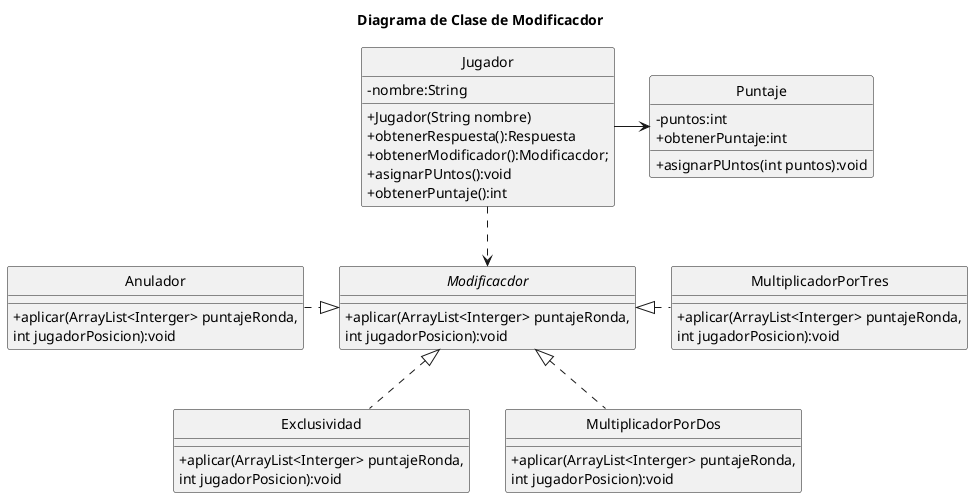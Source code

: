 @startuml
'https://plantuml.com/sequence-diagram
title Diagrama de Clase de Modificacdor
skinparam monochrome true
hide circle
skinparam classAttributeIconSize 0
interface Modificacdor{
    +aplicar(ArrayList<Interger> puntajeRonda,
    int jugadorPosicion):void
}
class Anulador{
    +aplicar(ArrayList<Interger> puntajeRonda,
    int jugadorPosicion):void
}
class Exclusividad{
    +aplicar(ArrayList<Interger> puntajeRonda,
    int jugadorPosicion):void
}
class MultiplicadorPorDos{
    +aplicar(ArrayList<Interger> puntajeRonda,
     int jugadorPosicion):void
}
class MultiplicadorPorTres{
    +aplicar(ArrayList<Interger> puntajeRonda,
     int jugadorPosicion):void
}
class Puntaje{
 -puntos:int
 +asignarPUntos(int puntos):void
 +obtenerPuntaje:int
}
class Jugador{
    -nombre:String
    +Jugador(String nombre)
    +obtenerRespuesta():Respuesta
    +obtenerModificador():Modificacdor;
    +asignarPUntos():void
    +obtenerPuntaje():int
}
Modificacdor <|.left. Anulador
Modificacdor <|.. Exclusividad
Modificacdor <|.. MultiplicadorPorDos
Modificacdor <|.right. MultiplicadorPorTres
Jugador -> Puntaje
Jugador ..> Modificacdor

@enduml